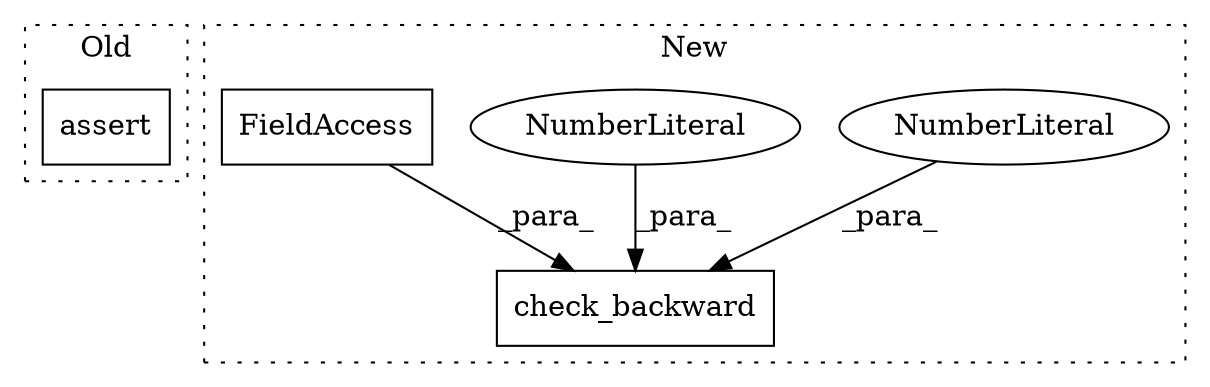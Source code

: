 digraph G {
subgraph cluster0 {
1 [label="assert" a="32" s="4113,4179" l="16,1" shape="box"];
label = "Old";
style="dotted";
}
subgraph cluster1 {
2 [label="check_backward" a="32" s="3730,3771" l="15,1" shape="box"];
3 [label="NumberLiteral" a="34" s="3768" l="3" shape="ellipse"];
4 [label="NumberLiteral" a="34" s="3764" l="3" shape="ellipse"];
5 [label="FieldAccess" a="22" s="3745" l="1" shape="box"];
label = "New";
style="dotted";
}
3 -> 2 [label="_para_"];
4 -> 2 [label="_para_"];
5 -> 2 [label="_para_"];
}